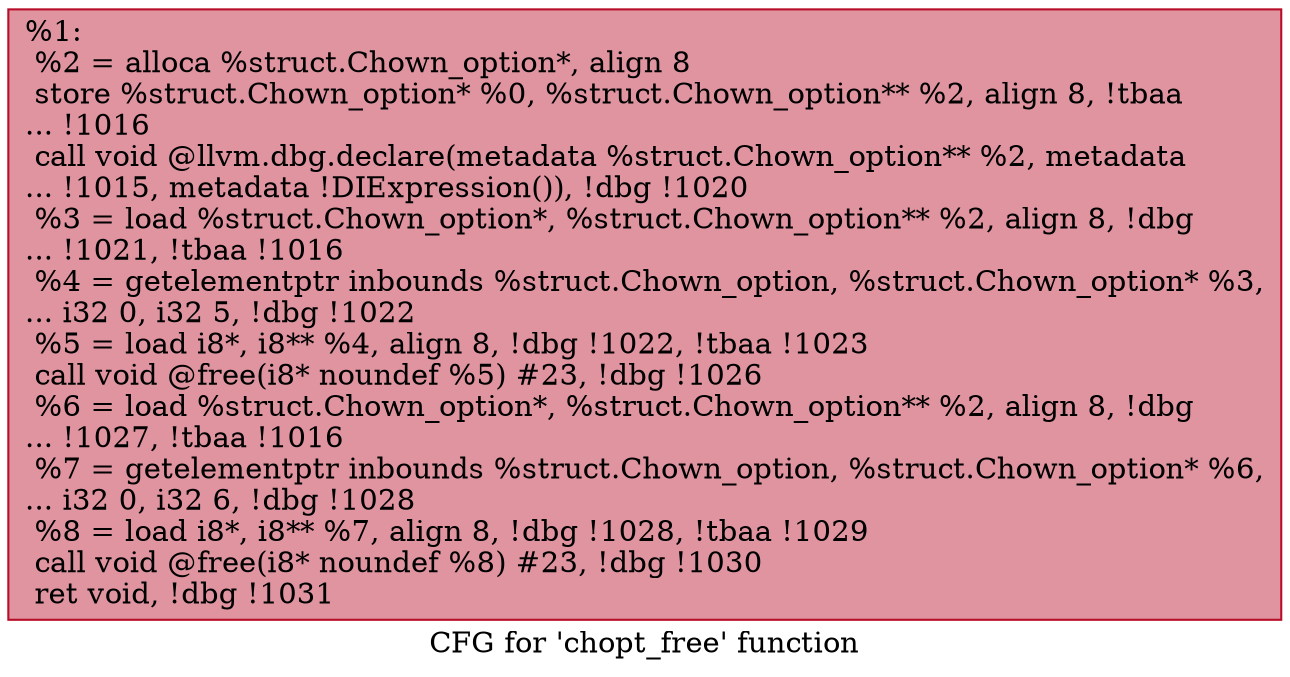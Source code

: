digraph "CFG for 'chopt_free' function" {
	label="CFG for 'chopt_free' function";

	Node0x2064510 [shape=record,color="#b70d28ff", style=filled, fillcolor="#b70d2870",label="{%1:\l  %2 = alloca %struct.Chown_option*, align 8\l  store %struct.Chown_option* %0, %struct.Chown_option** %2, align 8, !tbaa\l... !1016\l  call void @llvm.dbg.declare(metadata %struct.Chown_option** %2, metadata\l... !1015, metadata !DIExpression()), !dbg !1020\l  %3 = load %struct.Chown_option*, %struct.Chown_option** %2, align 8, !dbg\l... !1021, !tbaa !1016\l  %4 = getelementptr inbounds %struct.Chown_option, %struct.Chown_option* %3,\l... i32 0, i32 5, !dbg !1022\l  %5 = load i8*, i8** %4, align 8, !dbg !1022, !tbaa !1023\l  call void @free(i8* noundef %5) #23, !dbg !1026\l  %6 = load %struct.Chown_option*, %struct.Chown_option** %2, align 8, !dbg\l... !1027, !tbaa !1016\l  %7 = getelementptr inbounds %struct.Chown_option, %struct.Chown_option* %6,\l... i32 0, i32 6, !dbg !1028\l  %8 = load i8*, i8** %7, align 8, !dbg !1028, !tbaa !1029\l  call void @free(i8* noundef %8) #23, !dbg !1030\l  ret void, !dbg !1031\l}"];
}
